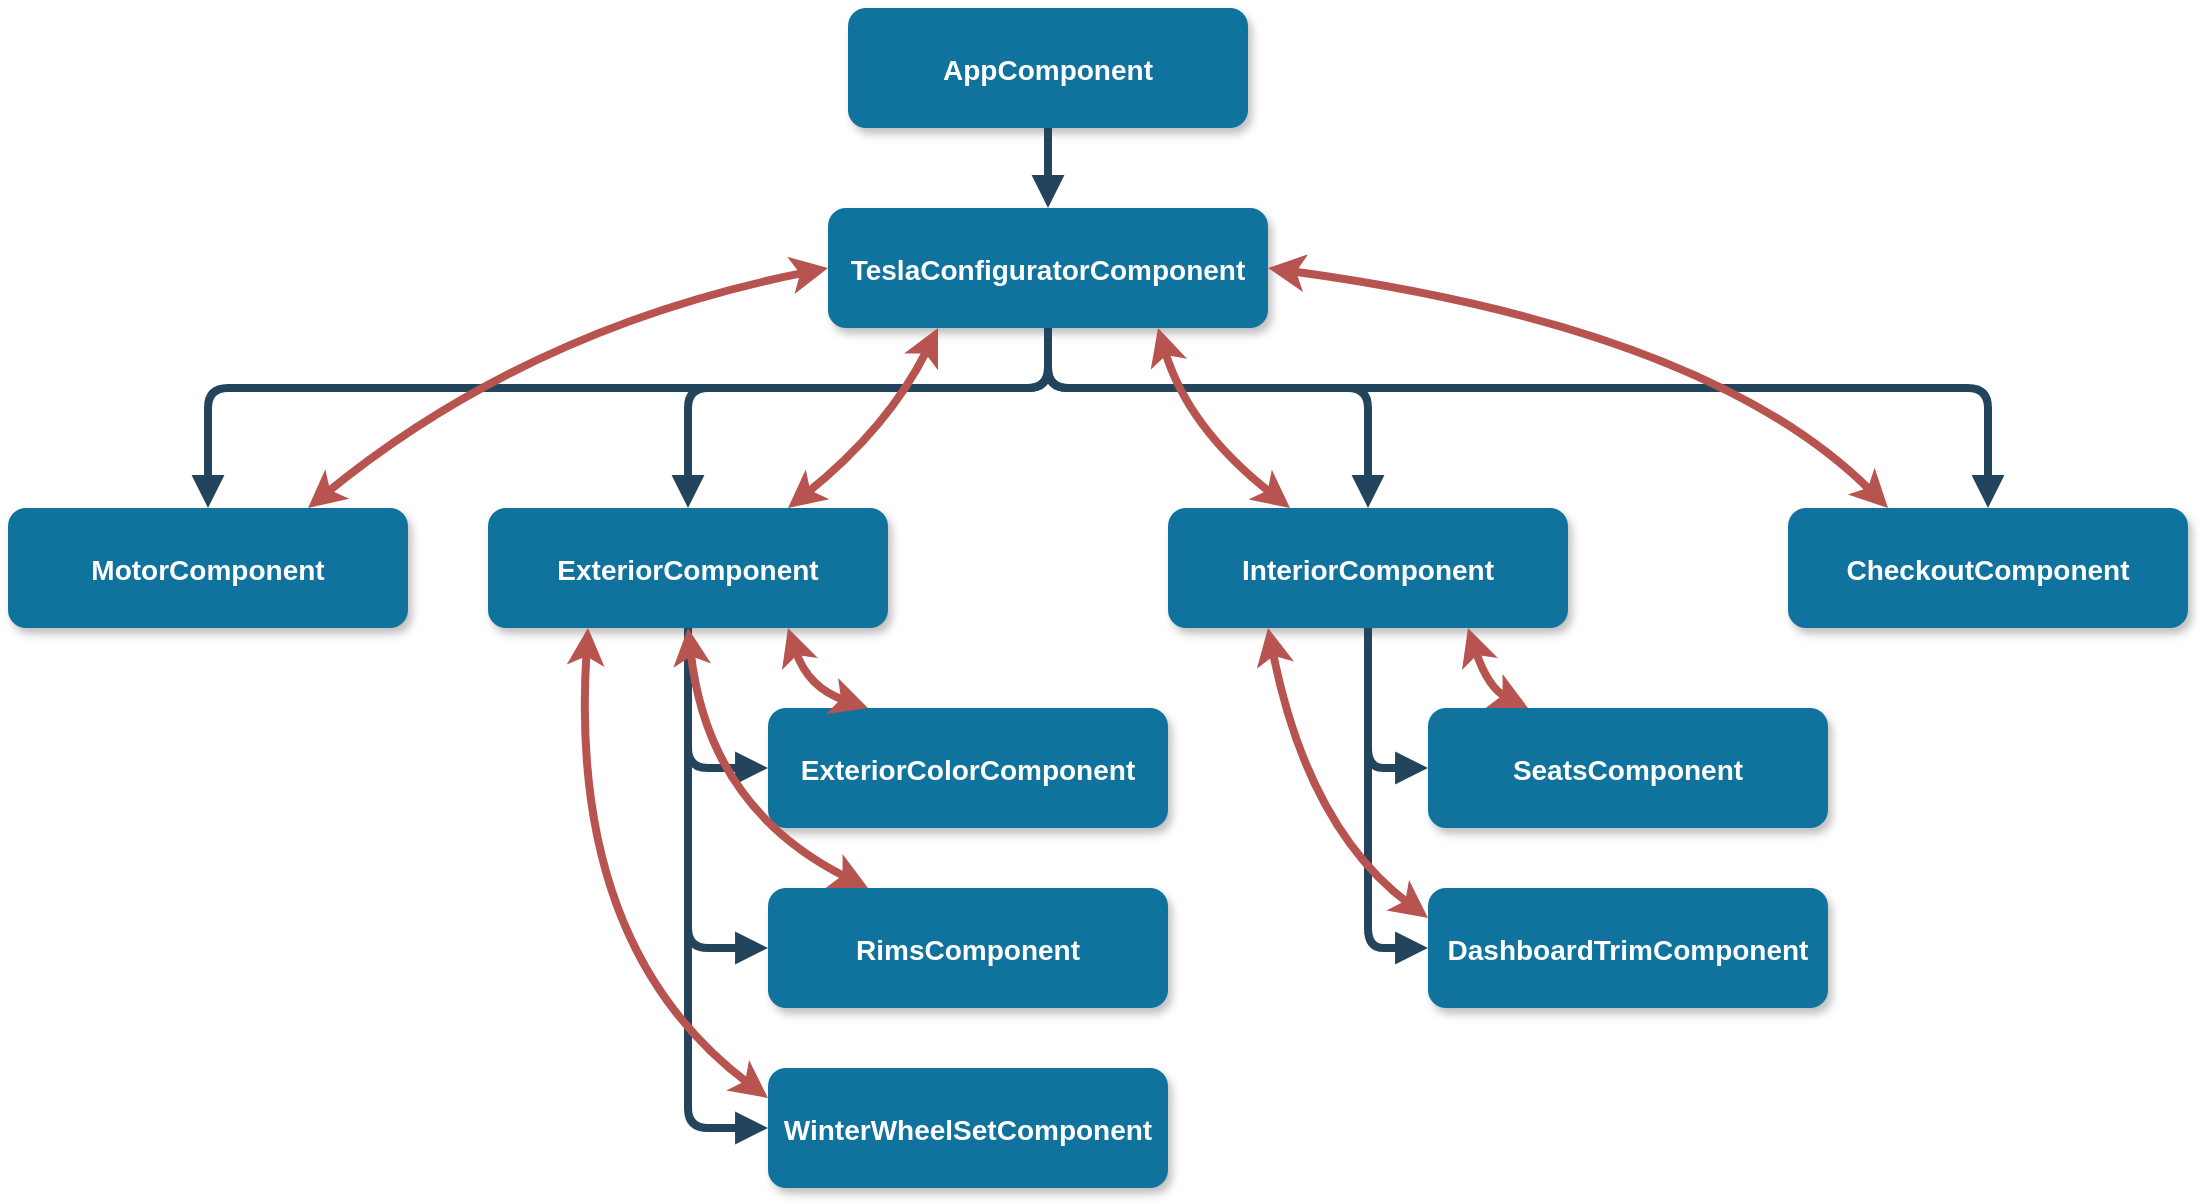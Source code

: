 <mxfile version="10.6.7" type="device"><diagram name="Page-1" id="97916047-d0de-89f5-080d-49f4d83e522f"><mxGraphModel dx="1398" dy="908" grid="1" gridSize="10" guides="1" tooltips="1" connect="1" arrows="1" fold="1" page="1" pageScale="1.5" pageWidth="1169" pageHeight="827" background="#ffffff" math="0" shadow="0"><root><mxCell id="0"/><mxCell id="1" parent="0"/><mxCell id="2" value="AppComponent" style="rounded=1;fillColor=#10739E;strokeColor=none;shadow=1;gradientColor=none;fontStyle=1;fontColor=#FFFFFF;fontSize=14;" parent="1" vertex="1"><mxGeometry x="830" y="240" width="200" height="60" as="geometry"/></mxCell><mxCell id="3" value="TeslaConfiguratorComponent" style="rounded=1;fillColor=#10739E;strokeColor=none;shadow=1;gradientColor=none;fontStyle=1;fontColor=#FFFFFF;fontSize=14;" parent="1" vertex="1"><mxGeometry x="820" y="340" width="220" height="60" as="geometry"/></mxCell><mxCell id="8" value="MotorComponent" style="rounded=1;fillColor=#10739E;strokeColor=none;shadow=1;gradientColor=none;fontStyle=1;fontColor=#FFFFFF;fontSize=14;" parent="1" vertex="1"><mxGeometry x="410" y="490" width="200" height="60" as="geometry"/></mxCell><mxCell id="13" value="ExteriorComponent" style="rounded=1;fillColor=#10739E;strokeColor=none;shadow=1;gradientColor=none;fontStyle=1;fontColor=#FFFFFF;fontSize=14;" parent="1" vertex="1"><mxGeometry x="650" y="490" width="200" height="60" as="geometry"/></mxCell><mxCell id="14" value="ExteriorColorComponent" style="rounded=1;fillColor=#10739E;strokeColor=none;shadow=1;gradientColor=none;fontStyle=1;fontColor=#FFFFFF;fontSize=14;" parent="1" vertex="1"><mxGeometry x="790" y="590" width="200" height="60" as="geometry"/></mxCell><mxCell id="18" value="InteriorComponent" style="rounded=1;fillColor=#10739E;strokeColor=none;shadow=1;gradientColor=none;fontStyle=1;fontColor=#FFFFFF;fontSize=14;" parent="1" vertex="1"><mxGeometry x="990" y="490" width="200" height="60" as="geometry"/></mxCell><mxCell id="29" value="" style="edgeStyle=elbowEdgeStyle;elbow=vertical;strokeWidth=4;endArrow=block;endFill=1;fontStyle=1;strokeColor=#23445D;" parent="1" source="2" target="3" edge="1"><mxGeometry x="180" y="165.5" width="100" height="100" as="geometry"><mxPoint x="180" y="265.5" as="sourcePoint"/><mxPoint x="280" y="165.5" as="targetPoint"/></mxGeometry></mxCell><mxCell id="34" value="" style="edgeStyle=elbowEdgeStyle;elbow=vertical;strokeWidth=4;endArrow=block;endFill=1;fontStyle=1;strokeColor=#23445D;" parent="1" source="3" target="8" edge="1"><mxGeometry x="22" y="165.5" width="100" height="100" as="geometry"><mxPoint x="22" y="265.5" as="sourcePoint"/><mxPoint x="122" y="165.5" as="targetPoint"/><Array as="points"><mxPoint x="770" y="430"/></Array></mxGeometry></mxCell><mxCell id="42" value="" style="edgeStyle=elbowEdgeStyle;elbow=vertical;strokeWidth=4;endArrow=block;endFill=1;fontStyle=1;strokeColor=#23445D;entryX=0;entryY=0.5;entryDx=0;entryDy=0;" parent="1" source="13" target="14" edge="1"><mxGeometry x="160" y="40" width="100" height="100" as="geometry"><mxPoint x="160" y="140" as="sourcePoint"/><mxPoint x="260" y="40" as="targetPoint"/><Array as="points"><mxPoint x="750" y="620"/></Array></mxGeometry></mxCell><mxCell id="54" value="" style="edgeStyle=elbowEdgeStyle;elbow=vertical;strokeWidth=4;endArrow=block;endFill=1;fontStyle=1;strokeColor=#23445D;entryX=0.5;entryY=0;entryDx=0;entryDy=0;" parent="1" source="3" target="13" edge="1"><mxGeometry x="22" y="165.5" width="100" height="100" as="geometry"><mxPoint x="22" y="265.5" as="sourcePoint"/><mxPoint x="122" y="165.5" as="targetPoint"/><Array as="points"><mxPoint x="772" y="430"/></Array></mxGeometry></mxCell><mxCell id="55" value="" style="edgeStyle=elbowEdgeStyle;elbow=vertical;strokeWidth=4;endArrow=block;endFill=1;fontStyle=1;strokeColor=#23445D;exitX=0.5;exitY=1;exitDx=0;exitDy=0;" parent="1" source="3" target="18" edge="1"><mxGeometry x="22" y="165.5" width="100" height="100" as="geometry"><mxPoint x="930" y="380" as="sourcePoint"/><mxPoint x="122" y="165.5" as="targetPoint"/><Array as="points"><mxPoint x="1090" y="430"/></Array></mxGeometry></mxCell><mxCell id="VhogKqGI6K75zbdNy9a7-56" value="" style="edgeStyle=elbowEdgeStyle;elbow=vertical;strokeWidth=4;endArrow=block;endFill=1;fontStyle=1;strokeColor=#23445D;entryX=0.5;entryY=0;entryDx=0;entryDy=0;exitX=0.5;exitY=1;exitDx=0;exitDy=0;" parent="1" source="3" target="VhogKqGI6K75zbdNy9a7-65" edge="1"><mxGeometry x="32" y="175.5" width="100" height="100" as="geometry"><mxPoint x="782" y="385.5" as="sourcePoint"/><mxPoint x="1430" y="510" as="targetPoint"/><Array as="points"><mxPoint x="1110" y="430"/></Array></mxGeometry></mxCell><mxCell id="VhogKqGI6K75zbdNy9a7-59" value="RimsComponent" style="rounded=1;fillColor=#10739E;strokeColor=none;shadow=1;gradientColor=none;fontStyle=1;fontColor=#FFFFFF;fontSize=14;" parent="1" vertex="1"><mxGeometry x="790" y="680" width="200" height="60" as="geometry"/></mxCell><mxCell id="VhogKqGI6K75zbdNy9a7-60" value="WinterWheelSetComponent" style="rounded=1;fillColor=#10739E;strokeColor=none;shadow=1;gradientColor=none;fontStyle=1;fontColor=#FFFFFF;fontSize=14;" parent="1" vertex="1"><mxGeometry x="790" y="770" width="200" height="60" as="geometry"/></mxCell><mxCell id="VhogKqGI6K75zbdNy9a7-62" value="" style="edgeStyle=elbowEdgeStyle;elbow=vertical;strokeWidth=4;endArrow=block;endFill=1;fontStyle=1;strokeColor=#23445D;entryX=0;entryY=0.5;entryDx=0;entryDy=0;" parent="1" target="VhogKqGI6K75zbdNy9a7-59" edge="1"><mxGeometry x="170" y="50" width="100" height="100" as="geometry"><mxPoint x="750" y="555" as="sourcePoint"/><mxPoint x="800" y="675" as="targetPoint"/><Array as="points"><mxPoint x="740" y="710"/></Array></mxGeometry></mxCell><mxCell id="VhogKqGI6K75zbdNy9a7-63" value="" style="edgeStyle=elbowEdgeStyle;elbow=vertical;strokeWidth=4;endArrow=block;endFill=1;fontStyle=1;strokeColor=#23445D;entryX=0;entryY=0.5;entryDx=0;entryDy=0;exitX=0.5;exitY=1;exitDx=0;exitDy=0;" parent="1" source="13" target="VhogKqGI6K75zbdNy9a7-60" edge="1"><mxGeometry x="90" y="235" width="100" height="100" as="geometry"><mxPoint x="680" y="745" as="sourcePoint"/><mxPoint x="720" y="860" as="targetPoint"/><Array as="points"><mxPoint x="730" y="800"/></Array></mxGeometry></mxCell><mxCell id="VhogKqGI6K75zbdNy9a7-65" value="CheckoutComponent" style="rounded=1;fillColor=#10739E;strokeColor=none;shadow=1;gradientColor=none;fontStyle=1;fontColor=#FFFFFF;fontSize=14;" parent="1" vertex="1"><mxGeometry x="1300" y="490" width="200" height="60" as="geometry"/></mxCell><mxCell id="VhogKqGI6K75zbdNy9a7-66" value="SeatsComponent" style="rounded=1;fillColor=#10739E;strokeColor=none;shadow=1;gradientColor=none;fontStyle=1;fontColor=#FFFFFF;fontSize=14;" parent="1" vertex="1"><mxGeometry x="1120" y="590" width="200" height="60" as="geometry"/></mxCell><mxCell id="VhogKqGI6K75zbdNy9a7-67" value="DashboardTrimComponent" style="rounded=1;fillColor=#10739E;strokeColor=none;shadow=1;gradientColor=none;fontStyle=1;fontColor=#FFFFFF;fontSize=14;" parent="1" vertex="1"><mxGeometry x="1120" y="680" width="200" height="60" as="geometry"/></mxCell><mxCell id="VhogKqGI6K75zbdNy9a7-68" value="" style="edgeStyle=elbowEdgeStyle;elbow=vertical;strokeWidth=4;endArrow=block;endFill=1;fontStyle=1;strokeColor=#23445D;entryX=0;entryY=0.5;entryDx=0;entryDy=0;exitX=0.5;exitY=1;exitDx=0;exitDy=0;" parent="1" source="18" target="VhogKqGI6K75zbdNy9a7-66" edge="1"><mxGeometry x="392.5" y="80" width="100" height="100" as="geometry"><mxPoint x="982.5" y="590" as="sourcePoint"/><mxPoint x="1022.5" y="705" as="targetPoint"/><Array as="points"><mxPoint x="1090" y="620"/></Array></mxGeometry></mxCell><mxCell id="VhogKqGI6K75zbdNy9a7-69" value="" style="edgeStyle=elbowEdgeStyle;elbow=vertical;strokeWidth=4;endArrow=block;endFill=1;fontStyle=1;strokeColor=#23445D;entryX=0;entryY=0.5;entryDx=0;entryDy=0;exitX=0.5;exitY=1;exitDx=0;exitDy=0;" parent="1" source="18" target="VhogKqGI6K75zbdNy9a7-67" edge="1"><mxGeometry x="402.5" y="90" width="100" height="100" as="geometry"><mxPoint x="982.5" y="595" as="sourcePoint"/><mxPoint x="1022.5" y="805" as="targetPoint"/><Array as="points"><mxPoint x="1070" y="710"/></Array></mxGeometry></mxCell><mxCell id="c4clbO_GNr4p_1rucpDt-55" value="" style="endArrow=classic;startArrow=classic;html=1;fillColor=#f8cecc;strokeColor=#b85450;strokeWidth=4;exitX=0.25;exitY=0;exitDx=0;exitDy=0;entryX=0.75;entryY=1;entryDx=0;entryDy=0;curved=1;" edge="1" parent="1" source="14" target="13"><mxGeometry width="50" height="50" relative="1" as="geometry"><mxPoint x="890" y="560" as="sourcePoint"/><mxPoint x="940" y="510" as="targetPoint"/><Array as="points"><mxPoint x="810" y="580"/></Array></mxGeometry></mxCell><mxCell id="c4clbO_GNr4p_1rucpDt-56" value="" style="endArrow=classic;startArrow=classic;html=1;fillColor=#f8cecc;strokeColor=#b85450;strokeWidth=4;exitX=0.25;exitY=0;exitDx=0;exitDy=0;entryX=0.5;entryY=1;entryDx=0;entryDy=0;curved=1;" edge="1" parent="1" source="VhogKqGI6K75zbdNy9a7-59" target="13"><mxGeometry width="50" height="50" relative="1" as="geometry"><mxPoint x="690" y="680" as="sourcePoint"/><mxPoint x="650" y="640" as="targetPoint"/><Array as="points"><mxPoint x="760" y="640"/></Array></mxGeometry></mxCell><mxCell id="c4clbO_GNr4p_1rucpDt-57" value="" style="endArrow=classic;startArrow=classic;html=1;fillColor=#f8cecc;strokeColor=#b85450;strokeWidth=4;exitX=0;exitY=0.25;exitDx=0;exitDy=0;entryX=0.25;entryY=1;entryDx=0;entryDy=0;curved=1;" edge="1" parent="1" source="VhogKqGI6K75zbdNy9a7-60" target="13"><mxGeometry width="50" height="50" relative="1" as="geometry"><mxPoint x="780" y="775" as="sourcePoint"/><mxPoint x="690" y="645" as="targetPoint"/><Array as="points"><mxPoint x="690" y="710"/></Array></mxGeometry></mxCell><mxCell id="c4clbO_GNr4p_1rucpDt-58" value="" style="endArrow=classic;startArrow=classic;html=1;fillColor=#f8cecc;strokeColor=#b85450;strokeWidth=4;exitX=0.75;exitY=0;exitDx=0;exitDy=0;entryX=0.25;entryY=1;entryDx=0;entryDy=0;curved=1;" edge="1" parent="1" source="13" target="3"><mxGeometry width="50" height="50" relative="1" as="geometry"><mxPoint x="896" y="480" as="sourcePoint"/><mxPoint x="856" y="440" as="targetPoint"/><Array as="points"><mxPoint x="850" y="450"/></Array></mxGeometry></mxCell><mxCell id="c4clbO_GNr4p_1rucpDt-59" value="" style="endArrow=classic;startArrow=classic;html=1;fillColor=#f8cecc;strokeColor=#b85450;strokeWidth=4;exitX=0.305;exitY=0;exitDx=0;exitDy=0;entryX=0.75;entryY=1;entryDx=0;entryDy=0;exitPerimeter=0;curved=1;" edge="1" parent="1" source="18" target="3"><mxGeometry width="50" height="50" relative="1" as="geometry"><mxPoint x="1090" y="460" as="sourcePoint"/><mxPoint x="1050" y="420" as="targetPoint"/><Array as="points"><mxPoint x="1000" y="450"/></Array></mxGeometry></mxCell><mxCell id="c4clbO_GNr4p_1rucpDt-61" value="" style="endArrow=classic;startArrow=classic;html=1;fillColor=#f8cecc;strokeColor=#b85450;strokeWidth=4;exitX=0.25;exitY=0;exitDx=0;exitDy=0;entryX=0.75;entryY=1;entryDx=0;entryDy=0;curved=1;" edge="1" parent="1" source="VhogKqGI6K75zbdNy9a7-66" target="18"><mxGeometry width="50" height="50" relative="1" as="geometry"><mxPoint x="1278" y="590" as="sourcePoint"/><mxPoint x="1212" y="500" as="targetPoint"/><Array as="points"><mxPoint x="1150" y="580"/></Array></mxGeometry></mxCell><mxCell id="c4clbO_GNr4p_1rucpDt-62" value="" style="endArrow=classic;startArrow=classic;html=1;fillColor=#f8cecc;strokeColor=#b85450;strokeWidth=4;exitX=0;exitY=0.25;exitDx=0;exitDy=0;entryX=0.25;entryY=1;entryDx=0;entryDy=0;curved=1;" edge="1" parent="1" source="VhogKqGI6K75zbdNy9a7-67" target="18"><mxGeometry width="50" height="50" relative="1" as="geometry"><mxPoint x="1080" y="660" as="sourcePoint"/><mxPoint x="1050" y="620" as="targetPoint"/><Array as="points"><mxPoint x="1060" y="650"/></Array></mxGeometry></mxCell><mxCell id="c4clbO_GNr4p_1rucpDt-63" value="" style="endArrow=classic;startArrow=classic;html=1;fillColor=#f8cecc;strokeColor=#b85450;strokeWidth=4;exitX=0.75;exitY=0;exitDx=0;exitDy=0;entryX=0;entryY=0.5;entryDx=0;entryDy=0;curved=1;" edge="1" parent="1" source="8" target="3"><mxGeometry width="50" height="50" relative="1" as="geometry"><mxPoint x="620" y="470" as="sourcePoint"/><mxPoint x="695" y="380" as="targetPoint"/><Array as="points"><mxPoint x="670" y="400"/></Array></mxGeometry></mxCell><mxCell id="c4clbO_GNr4p_1rucpDt-64" value="" style="endArrow=classic;startArrow=classic;html=1;fillColor=#f8cecc;strokeColor=#b85450;strokeWidth=4;exitX=0.25;exitY=0;exitDx=0;exitDy=0;entryX=1;entryY=0.5;entryDx=0;entryDy=0;curved=1;" edge="1" parent="1" source="VhogKqGI6K75zbdNy9a7-65" target="3"><mxGeometry width="50" height="50" relative="1" as="geometry"><mxPoint x="1150" y="460" as="sourcePoint"/><mxPoint x="1410" y="340" as="targetPoint"/><Array as="points"><mxPoint x="1260" y="400"/></Array></mxGeometry></mxCell></root></mxGraphModel></diagram></mxfile>